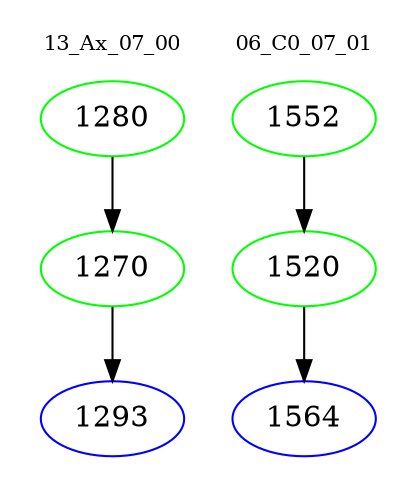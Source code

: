 digraph{
subgraph cluster_0 {
color = white
label = "13_Ax_07_00";
fontsize=10;
T0_1280 [label="1280", color="green"]
T0_1280 -> T0_1270 [color="black"]
T0_1270 [label="1270", color="green"]
T0_1270 -> T0_1293 [color="black"]
T0_1293 [label="1293", color="blue"]
}
subgraph cluster_1 {
color = white
label = "06_C0_07_01";
fontsize=10;
T1_1552 [label="1552", color="green"]
T1_1552 -> T1_1520 [color="black"]
T1_1520 [label="1520", color="green"]
T1_1520 -> T1_1564 [color="black"]
T1_1564 [label="1564", color="blue"]
}
}
